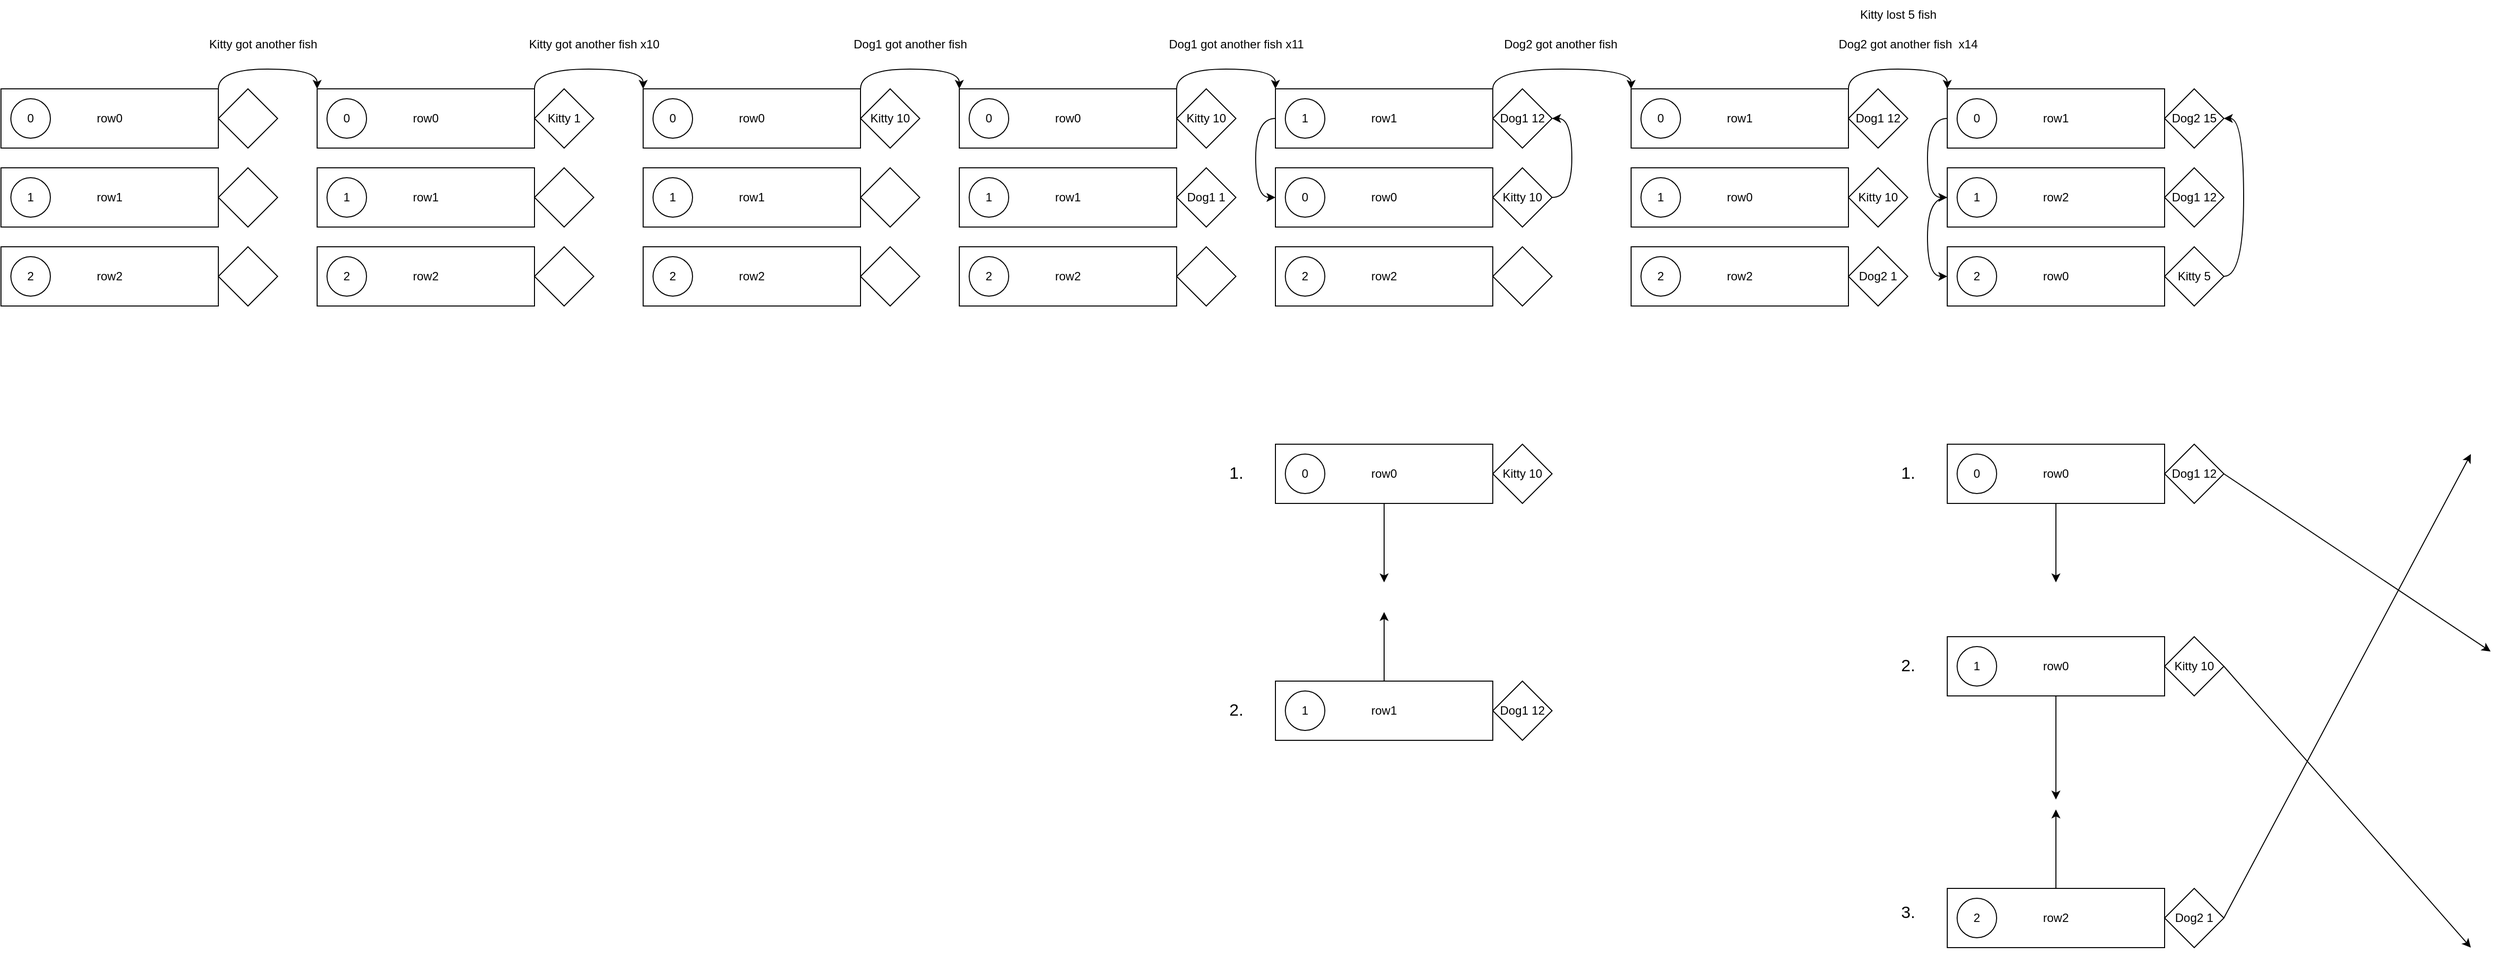 <mxfile version="21.4.0" type="device">
  <diagram name="Page-1" id="qXjHHS7PgBrAAGoSpPlp">
    <mxGraphModel dx="3515" dy="2108" grid="0" gridSize="10" guides="1" tooltips="1" connect="1" arrows="1" fold="1" page="0" pageScale="1" pageWidth="827" pageHeight="1169" math="0" shadow="0">
      <root>
        <mxCell id="0" />
        <mxCell id="1" parent="0" />
        <mxCell id="LghL1uSSu05X4-vozEFq-20" style="edgeStyle=orthogonalEdgeStyle;orthogonalLoop=1;jettySize=auto;html=1;exitX=1;exitY=0;exitDx=0;exitDy=0;entryX=0;entryY=0;entryDx=0;entryDy=0;curved=1;" parent="1" source="LghL1uSSu05X4-vozEFq-1" target="LghL1uSSu05X4-vozEFq-10" edge="1">
          <mxGeometry relative="1" as="geometry" />
        </mxCell>
        <mxCell id="LghL1uSSu05X4-vozEFq-1" value="row0" style="rounded=0;whiteSpace=wrap;html=1;" parent="1" vertex="1">
          <mxGeometry x="110" y="40" width="220" height="60" as="geometry" />
        </mxCell>
        <mxCell id="LghL1uSSu05X4-vozEFq-2" value="row1" style="rounded=0;whiteSpace=wrap;html=1;" parent="1" vertex="1">
          <mxGeometry x="110" y="120" width="220" height="60" as="geometry" />
        </mxCell>
        <mxCell id="LghL1uSSu05X4-vozEFq-3" value="row2" style="rounded=0;whiteSpace=wrap;html=1;" parent="1" vertex="1">
          <mxGeometry x="110" y="200" width="220" height="60" as="geometry" />
        </mxCell>
        <mxCell id="LghL1uSSu05X4-vozEFq-4" value="0" style="ellipse;whiteSpace=wrap;html=1;aspect=fixed;" parent="1" vertex="1">
          <mxGeometry x="120" y="50" width="40" height="40" as="geometry" />
        </mxCell>
        <mxCell id="LghL1uSSu05X4-vozEFq-5" value="1" style="ellipse;whiteSpace=wrap;html=1;aspect=fixed;" parent="1" vertex="1">
          <mxGeometry x="120" y="130" width="40" height="40" as="geometry" />
        </mxCell>
        <mxCell id="LghL1uSSu05X4-vozEFq-6" value="2" style="ellipse;whiteSpace=wrap;html=1;aspect=fixed;" parent="1" vertex="1">
          <mxGeometry x="120" y="210" width="40" height="40" as="geometry" />
        </mxCell>
        <mxCell id="LghL1uSSu05X4-vozEFq-7" value="" style="rhombus;whiteSpace=wrap;html=1;" parent="1" vertex="1">
          <mxGeometry x="330" y="40" width="60" height="60" as="geometry" />
        </mxCell>
        <mxCell id="LghL1uSSu05X4-vozEFq-8" value="" style="rhombus;whiteSpace=wrap;html=1;" parent="1" vertex="1">
          <mxGeometry x="330" y="120" width="60" height="60" as="geometry" />
        </mxCell>
        <mxCell id="LghL1uSSu05X4-vozEFq-9" value="" style="rhombus;whiteSpace=wrap;html=1;" parent="1" vertex="1">
          <mxGeometry x="330" y="200" width="60" height="60" as="geometry" />
        </mxCell>
        <mxCell id="LghL1uSSu05X4-vozEFq-32" style="edgeStyle=orthogonalEdgeStyle;orthogonalLoop=1;jettySize=auto;html=1;exitX=1;exitY=0;exitDx=0;exitDy=0;entryX=0;entryY=0;entryDx=0;entryDy=0;curved=1;" parent="1" source="LghL1uSSu05X4-vozEFq-10" target="LghL1uSSu05X4-vozEFq-21" edge="1">
          <mxGeometry relative="1" as="geometry" />
        </mxCell>
        <mxCell id="LghL1uSSu05X4-vozEFq-10" value="row0" style="rounded=0;whiteSpace=wrap;html=1;" parent="1" vertex="1">
          <mxGeometry x="430" y="40" width="220" height="60" as="geometry" />
        </mxCell>
        <mxCell id="LghL1uSSu05X4-vozEFq-11" value="row1" style="rounded=0;whiteSpace=wrap;html=1;" parent="1" vertex="1">
          <mxGeometry x="430" y="120" width="220" height="60" as="geometry" />
        </mxCell>
        <mxCell id="LghL1uSSu05X4-vozEFq-12" value="row2" style="rounded=0;whiteSpace=wrap;html=1;" parent="1" vertex="1">
          <mxGeometry x="430" y="200" width="220" height="60" as="geometry" />
        </mxCell>
        <mxCell id="LghL1uSSu05X4-vozEFq-13" value="0" style="ellipse;whiteSpace=wrap;html=1;aspect=fixed;" parent="1" vertex="1">
          <mxGeometry x="440" y="50" width="40" height="40" as="geometry" />
        </mxCell>
        <mxCell id="LghL1uSSu05X4-vozEFq-14" value="1" style="ellipse;whiteSpace=wrap;html=1;aspect=fixed;" parent="1" vertex="1">
          <mxGeometry x="440" y="130" width="40" height="40" as="geometry" />
        </mxCell>
        <mxCell id="LghL1uSSu05X4-vozEFq-15" value="2" style="ellipse;whiteSpace=wrap;html=1;aspect=fixed;" parent="1" vertex="1">
          <mxGeometry x="440" y="210" width="40" height="40" as="geometry" />
        </mxCell>
        <mxCell id="LghL1uSSu05X4-vozEFq-16" value="Kitty 1" style="rhombus;whiteSpace=wrap;html=1;" parent="1" vertex="1">
          <mxGeometry x="650" y="40" width="60" height="60" as="geometry" />
        </mxCell>
        <mxCell id="LghL1uSSu05X4-vozEFq-17" value="" style="rhombus;whiteSpace=wrap;html=1;" parent="1" vertex="1">
          <mxGeometry x="650" y="120" width="60" height="60" as="geometry" />
        </mxCell>
        <mxCell id="LghL1uSSu05X4-vozEFq-18" value="" style="rhombus;whiteSpace=wrap;html=1;" parent="1" vertex="1">
          <mxGeometry x="650" y="200" width="60" height="60" as="geometry" />
        </mxCell>
        <mxCell id="LghL1uSSu05X4-vozEFq-19" value="Kitty got another fish" style="text;html=1;align=center;verticalAlign=middle;resizable=0;points=[];autosize=1;strokeColor=none;fillColor=none;" parent="1" vertex="1">
          <mxGeometry x="310" y="-20" width="130" height="30" as="geometry" />
        </mxCell>
        <mxCell id="LghL1uSSu05X4-vozEFq-43" style="edgeStyle=orthogonalEdgeStyle;orthogonalLoop=1;jettySize=auto;html=1;exitX=1;exitY=0;exitDx=0;exitDy=0;entryX=0;entryY=0;entryDx=0;entryDy=0;curved=1;" parent="1" source="LghL1uSSu05X4-vozEFq-21" target="LghL1uSSu05X4-vozEFq-34" edge="1">
          <mxGeometry relative="1" as="geometry" />
        </mxCell>
        <mxCell id="LghL1uSSu05X4-vozEFq-21" value="row0" style="rounded=0;whiteSpace=wrap;html=1;" parent="1" vertex="1">
          <mxGeometry x="760" y="40" width="220" height="60" as="geometry" />
        </mxCell>
        <mxCell id="LghL1uSSu05X4-vozEFq-22" value="row1" style="rounded=0;whiteSpace=wrap;html=1;" parent="1" vertex="1">
          <mxGeometry x="760" y="120" width="220" height="60" as="geometry" />
        </mxCell>
        <mxCell id="LghL1uSSu05X4-vozEFq-23" value="row2" style="rounded=0;whiteSpace=wrap;html=1;" parent="1" vertex="1">
          <mxGeometry x="760" y="200" width="220" height="60" as="geometry" />
        </mxCell>
        <mxCell id="LghL1uSSu05X4-vozEFq-24" value="0" style="ellipse;whiteSpace=wrap;html=1;aspect=fixed;" parent="1" vertex="1">
          <mxGeometry x="770" y="50" width="40" height="40" as="geometry" />
        </mxCell>
        <mxCell id="LghL1uSSu05X4-vozEFq-25" value="1" style="ellipse;whiteSpace=wrap;html=1;aspect=fixed;" parent="1" vertex="1">
          <mxGeometry x="770" y="130" width="40" height="40" as="geometry" />
        </mxCell>
        <mxCell id="LghL1uSSu05X4-vozEFq-26" value="2" style="ellipse;whiteSpace=wrap;html=1;aspect=fixed;" parent="1" vertex="1">
          <mxGeometry x="770" y="210" width="40" height="40" as="geometry" />
        </mxCell>
        <mxCell id="LghL1uSSu05X4-vozEFq-27" value="Kitty 10" style="rhombus;whiteSpace=wrap;html=1;" parent="1" vertex="1">
          <mxGeometry x="980" y="40" width="60" height="60" as="geometry" />
        </mxCell>
        <mxCell id="LghL1uSSu05X4-vozEFq-28" value="" style="rhombus;whiteSpace=wrap;html=1;" parent="1" vertex="1">
          <mxGeometry x="980" y="120" width="60" height="60" as="geometry" />
        </mxCell>
        <mxCell id="LghL1uSSu05X4-vozEFq-29" value="" style="rhombus;whiteSpace=wrap;html=1;" parent="1" vertex="1">
          <mxGeometry x="980" y="200" width="60" height="60" as="geometry" />
        </mxCell>
        <mxCell id="LghL1uSSu05X4-vozEFq-33" value="Kitty got another fish x10" style="text;html=1;align=center;verticalAlign=middle;resizable=0;points=[];autosize=1;strokeColor=none;fillColor=none;" parent="1" vertex="1">
          <mxGeometry x="630" y="-20" width="160" height="30" as="geometry" />
        </mxCell>
        <mxCell id="LghL1uSSu05X4-vozEFq-54" style="edgeStyle=orthogonalEdgeStyle;orthogonalLoop=1;jettySize=auto;html=1;exitX=1;exitY=0;exitDx=0;exitDy=0;entryX=0;entryY=0;entryDx=0;entryDy=0;curved=1;" parent="1" source="LghL1uSSu05X4-vozEFq-34" target="LghL1uSSu05X4-vozEFq-46" edge="1">
          <mxGeometry relative="1" as="geometry" />
        </mxCell>
        <mxCell id="LghL1uSSu05X4-vozEFq-34" value="row0" style="rounded=0;whiteSpace=wrap;html=1;" parent="1" vertex="1">
          <mxGeometry x="1080" y="40" width="220" height="60" as="geometry" />
        </mxCell>
        <mxCell id="LghL1uSSu05X4-vozEFq-35" value="row1" style="rounded=0;whiteSpace=wrap;html=1;" parent="1" vertex="1">
          <mxGeometry x="1080" y="120" width="220" height="60" as="geometry" />
        </mxCell>
        <mxCell id="LghL1uSSu05X4-vozEFq-36" value="row2" style="rounded=0;whiteSpace=wrap;html=1;" parent="1" vertex="1">
          <mxGeometry x="1080" y="200" width="220" height="60" as="geometry" />
        </mxCell>
        <mxCell id="LghL1uSSu05X4-vozEFq-37" value="0" style="ellipse;whiteSpace=wrap;html=1;aspect=fixed;" parent="1" vertex="1">
          <mxGeometry x="1090" y="50" width="40" height="40" as="geometry" />
        </mxCell>
        <mxCell id="LghL1uSSu05X4-vozEFq-38" value="1" style="ellipse;whiteSpace=wrap;html=1;aspect=fixed;" parent="1" vertex="1">
          <mxGeometry x="1090" y="130" width="40" height="40" as="geometry" />
        </mxCell>
        <mxCell id="LghL1uSSu05X4-vozEFq-39" value="2" style="ellipse;whiteSpace=wrap;html=1;aspect=fixed;" parent="1" vertex="1">
          <mxGeometry x="1090" y="210" width="40" height="40" as="geometry" />
        </mxCell>
        <mxCell id="LghL1uSSu05X4-vozEFq-40" value="Kitty 10" style="rhombus;whiteSpace=wrap;html=1;" parent="1" vertex="1">
          <mxGeometry x="1300" y="40" width="60" height="60" as="geometry" />
        </mxCell>
        <mxCell id="LghL1uSSu05X4-vozEFq-41" value="Dog1 1" style="rhombus;whiteSpace=wrap;html=1;" parent="1" vertex="1">
          <mxGeometry x="1300" y="120" width="60" height="60" as="geometry" />
        </mxCell>
        <mxCell id="LghL1uSSu05X4-vozEFq-42" value="" style="rhombus;whiteSpace=wrap;html=1;" parent="1" vertex="1">
          <mxGeometry x="1300" y="200" width="60" height="60" as="geometry" />
        </mxCell>
        <mxCell id="LghL1uSSu05X4-vozEFq-44" value="Dog1 got another fish" style="text;html=1;align=center;verticalAlign=middle;resizable=0;points=[];autosize=1;strokeColor=none;fillColor=none;" parent="1" vertex="1">
          <mxGeometry x="960" y="-20" width="140" height="30" as="geometry" />
        </mxCell>
        <mxCell id="LghL1uSSu05X4-vozEFq-45" value="row0" style="rounded=0;whiteSpace=wrap;html=1;" parent="1" vertex="1">
          <mxGeometry x="1400" y="120" width="220" height="60" as="geometry" />
        </mxCell>
        <mxCell id="LghL1uSSu05X4-vozEFq-58" style="edgeStyle=orthogonalEdgeStyle;orthogonalLoop=1;jettySize=auto;html=1;exitX=0;exitY=0.5;exitDx=0;exitDy=0;entryX=0;entryY=0.5;entryDx=0;entryDy=0;curved=1;" parent="1" source="LghL1uSSu05X4-vozEFq-46" target="LghL1uSSu05X4-vozEFq-45" edge="1">
          <mxGeometry relative="1" as="geometry" />
        </mxCell>
        <mxCell id="5e0MH2oscKsvfs1kzuwi-25" style="edgeStyle=orthogonalEdgeStyle;orthogonalLoop=1;jettySize=auto;html=1;exitX=1;exitY=0;exitDx=0;exitDy=0;entryX=0;entryY=0;entryDx=0;entryDy=0;curved=1;" edge="1" parent="1" source="LghL1uSSu05X4-vozEFq-46" target="5e0MH2oscKsvfs1kzuwi-15">
          <mxGeometry relative="1" as="geometry" />
        </mxCell>
        <mxCell id="LghL1uSSu05X4-vozEFq-46" value="row1" style="rounded=0;whiteSpace=wrap;html=1;" parent="1" vertex="1">
          <mxGeometry x="1400" y="40" width="220" height="60" as="geometry" />
        </mxCell>
        <mxCell id="LghL1uSSu05X4-vozEFq-47" value="row2" style="rounded=0;whiteSpace=wrap;html=1;" parent="1" vertex="1">
          <mxGeometry x="1400" y="200" width="220" height="60" as="geometry" />
        </mxCell>
        <mxCell id="LghL1uSSu05X4-vozEFq-48" value="0" style="ellipse;whiteSpace=wrap;html=1;aspect=fixed;" parent="1" vertex="1">
          <mxGeometry x="1410" y="130" width="40" height="40" as="geometry" />
        </mxCell>
        <mxCell id="LghL1uSSu05X4-vozEFq-49" value="1" style="ellipse;whiteSpace=wrap;html=1;aspect=fixed;" parent="1" vertex="1">
          <mxGeometry x="1410" y="50" width="40" height="40" as="geometry" />
        </mxCell>
        <mxCell id="LghL1uSSu05X4-vozEFq-50" value="2" style="ellipse;whiteSpace=wrap;html=1;aspect=fixed;" parent="1" vertex="1">
          <mxGeometry x="1410" y="210" width="40" height="40" as="geometry" />
        </mxCell>
        <mxCell id="LghL1uSSu05X4-vozEFq-57" style="edgeStyle=orthogonalEdgeStyle;orthogonalLoop=1;jettySize=auto;html=1;exitX=1;exitY=0.5;exitDx=0;exitDy=0;entryX=1;entryY=0.5;entryDx=0;entryDy=0;curved=1;" parent="1" source="LghL1uSSu05X4-vozEFq-51" target="LghL1uSSu05X4-vozEFq-52" edge="1">
          <mxGeometry relative="1" as="geometry" />
        </mxCell>
        <mxCell id="LghL1uSSu05X4-vozEFq-51" value="Kitty 10" style="rhombus;whiteSpace=wrap;html=1;" parent="1" vertex="1">
          <mxGeometry x="1620" y="120" width="60" height="60" as="geometry" />
        </mxCell>
        <mxCell id="LghL1uSSu05X4-vozEFq-52" value="Dog1 12" style="rhombus;whiteSpace=wrap;html=1;" parent="1" vertex="1">
          <mxGeometry x="1620" y="40" width="60" height="60" as="geometry" />
        </mxCell>
        <mxCell id="LghL1uSSu05X4-vozEFq-53" value="" style="rhombus;whiteSpace=wrap;html=1;" parent="1" vertex="1">
          <mxGeometry x="1620" y="200" width="60" height="60" as="geometry" />
        </mxCell>
        <mxCell id="LghL1uSSu05X4-vozEFq-55" value="Dog1 got another fish x11" style="text;html=1;align=center;verticalAlign=middle;resizable=0;points=[];autosize=1;strokeColor=none;fillColor=none;" parent="1" vertex="1">
          <mxGeometry x="1280" y="-20" width="160" height="30" as="geometry" />
        </mxCell>
        <mxCell id="5e0MH2oscKsvfs1kzuwi-4" style="edgeStyle=orthogonalEdgeStyle;rounded=0;orthogonalLoop=1;jettySize=auto;html=1;exitX=0.5;exitY=1;exitDx=0;exitDy=0;" edge="1" parent="1" source="5e0MH2oscKsvfs1kzuwi-1">
          <mxGeometry relative="1" as="geometry">
            <mxPoint x="1510" y="540" as="targetPoint" />
          </mxGeometry>
        </mxCell>
        <mxCell id="5e0MH2oscKsvfs1kzuwi-1" value="row0" style="rounded=0;whiteSpace=wrap;html=1;" vertex="1" parent="1">
          <mxGeometry x="1400" y="400" width="220" height="60" as="geometry" />
        </mxCell>
        <mxCell id="5e0MH2oscKsvfs1kzuwi-2" value="0" style="ellipse;whiteSpace=wrap;html=1;aspect=fixed;" vertex="1" parent="1">
          <mxGeometry x="1410" y="410" width="40" height="40" as="geometry" />
        </mxCell>
        <mxCell id="5e0MH2oscKsvfs1kzuwi-3" value="Kitty 10" style="rhombus;whiteSpace=wrap;html=1;" vertex="1" parent="1">
          <mxGeometry x="1620" y="400" width="60" height="60" as="geometry" />
        </mxCell>
        <mxCell id="5e0MH2oscKsvfs1kzuwi-9" style="edgeStyle=orthogonalEdgeStyle;rounded=0;orthogonalLoop=1;jettySize=auto;html=1;exitX=0.5;exitY=0;exitDx=0;exitDy=0;" edge="1" parent="1" source="5e0MH2oscKsvfs1kzuwi-5">
          <mxGeometry relative="1" as="geometry">
            <mxPoint x="1510" y="570" as="targetPoint" />
          </mxGeometry>
        </mxCell>
        <mxCell id="5e0MH2oscKsvfs1kzuwi-5" value="row1" style="rounded=0;whiteSpace=wrap;html=1;" vertex="1" parent="1">
          <mxGeometry x="1400" y="640" width="220" height="60" as="geometry" />
        </mxCell>
        <mxCell id="5e0MH2oscKsvfs1kzuwi-6" value="1" style="ellipse;whiteSpace=wrap;html=1;aspect=fixed;" vertex="1" parent="1">
          <mxGeometry x="1410" y="650" width="40" height="40" as="geometry" />
        </mxCell>
        <mxCell id="5e0MH2oscKsvfs1kzuwi-7" value="Dog1 12" style="rhombus;whiteSpace=wrap;html=1;" vertex="1" parent="1">
          <mxGeometry x="1620" y="640" width="60" height="60" as="geometry" />
        </mxCell>
        <mxCell id="5e0MH2oscKsvfs1kzuwi-10" value="&lt;font style=&quot;font-size: 17px;&quot;&gt;1.&lt;/font&gt;" style="text;html=1;align=center;verticalAlign=middle;resizable=0;points=[];autosize=1;strokeColor=none;fillColor=none;" vertex="1" parent="1">
          <mxGeometry x="1340" y="415" width="40" height="30" as="geometry" />
        </mxCell>
        <mxCell id="5e0MH2oscKsvfs1kzuwi-12" value="&lt;font style=&quot;font-size: 17px;&quot;&gt;2.&lt;/font&gt;" style="text;html=1;align=center;verticalAlign=middle;resizable=0;points=[];autosize=1;strokeColor=none;fillColor=none;" vertex="1" parent="1">
          <mxGeometry x="1340" y="655" width="40" height="30" as="geometry" />
        </mxCell>
        <mxCell id="5e0MH2oscKsvfs1kzuwi-13" value="row0" style="rounded=0;whiteSpace=wrap;html=1;" vertex="1" parent="1">
          <mxGeometry x="1760" y="120" width="220" height="60" as="geometry" />
        </mxCell>
        <mxCell id="5e0MH2oscKsvfs1kzuwi-35" style="edgeStyle=orthogonalEdgeStyle;orthogonalLoop=1;jettySize=auto;html=1;exitX=1;exitY=0;exitDx=0;exitDy=0;entryX=0;entryY=0;entryDx=0;entryDy=0;curved=1;" edge="1" parent="1" source="5e0MH2oscKsvfs1kzuwi-15" target="5e0MH2oscKsvfs1kzuwi-27">
          <mxGeometry relative="1" as="geometry" />
        </mxCell>
        <mxCell id="5e0MH2oscKsvfs1kzuwi-15" value="row1" style="rounded=0;whiteSpace=wrap;html=1;" vertex="1" parent="1">
          <mxGeometry x="1760" y="40" width="220" height="60" as="geometry" />
        </mxCell>
        <mxCell id="5e0MH2oscKsvfs1kzuwi-16" value="row2" style="rounded=0;whiteSpace=wrap;html=1;" vertex="1" parent="1">
          <mxGeometry x="1760" y="200" width="220" height="60" as="geometry" />
        </mxCell>
        <mxCell id="5e0MH2oscKsvfs1kzuwi-17" value="1" style="ellipse;whiteSpace=wrap;html=1;aspect=fixed;" vertex="1" parent="1">
          <mxGeometry x="1770" y="130" width="40" height="40" as="geometry" />
        </mxCell>
        <mxCell id="5e0MH2oscKsvfs1kzuwi-18" value="0" style="ellipse;whiteSpace=wrap;html=1;aspect=fixed;" vertex="1" parent="1">
          <mxGeometry x="1770" y="50" width="40" height="40" as="geometry" />
        </mxCell>
        <mxCell id="5e0MH2oscKsvfs1kzuwi-19" value="2" style="ellipse;whiteSpace=wrap;html=1;aspect=fixed;" vertex="1" parent="1">
          <mxGeometry x="1770" y="210" width="40" height="40" as="geometry" />
        </mxCell>
        <mxCell id="5e0MH2oscKsvfs1kzuwi-21" value="Kitty 10" style="rhombus;whiteSpace=wrap;html=1;" vertex="1" parent="1">
          <mxGeometry x="1980" y="120" width="60" height="60" as="geometry" />
        </mxCell>
        <mxCell id="5e0MH2oscKsvfs1kzuwi-22" value="Dog1 12" style="rhombus;whiteSpace=wrap;html=1;" vertex="1" parent="1">
          <mxGeometry x="1980" y="40" width="60" height="60" as="geometry" />
        </mxCell>
        <mxCell id="5e0MH2oscKsvfs1kzuwi-23" value="Dog2 1" style="rhombus;whiteSpace=wrap;html=1;" vertex="1" parent="1">
          <mxGeometry x="1980" y="200" width="60" height="60" as="geometry" />
        </mxCell>
        <mxCell id="5e0MH2oscKsvfs1kzuwi-24" value="Dog2 got another fish&amp;nbsp;" style="text;html=1;align=center;verticalAlign=middle;resizable=0;points=[];autosize=1;strokeColor=none;fillColor=none;" vertex="1" parent="1">
          <mxGeometry x="1620" y="-20" width="140" height="30" as="geometry" />
        </mxCell>
        <mxCell id="5e0MH2oscKsvfs1kzuwi-26" value="row0" style="rounded=0;whiteSpace=wrap;html=1;" vertex="1" parent="1">
          <mxGeometry x="2080" y="200" width="220" height="60" as="geometry" />
        </mxCell>
        <mxCell id="5e0MH2oscKsvfs1kzuwi-40" style="edgeStyle=orthogonalEdgeStyle;orthogonalLoop=1;jettySize=auto;html=1;exitX=0;exitY=0.5;exitDx=0;exitDy=0;entryX=0;entryY=0.5;entryDx=0;entryDy=0;curved=1;" edge="1" parent="1" source="5e0MH2oscKsvfs1kzuwi-27" target="5e0MH2oscKsvfs1kzuwi-28">
          <mxGeometry relative="1" as="geometry" />
        </mxCell>
        <mxCell id="5e0MH2oscKsvfs1kzuwi-27" value="row1" style="rounded=0;whiteSpace=wrap;html=1;" vertex="1" parent="1">
          <mxGeometry x="2080" y="40" width="220" height="60" as="geometry" />
        </mxCell>
        <mxCell id="5e0MH2oscKsvfs1kzuwi-38" style="edgeStyle=orthogonalEdgeStyle;orthogonalLoop=1;jettySize=auto;html=1;exitX=0;exitY=0.5;exitDx=0;exitDy=0;entryX=0;entryY=0.5;entryDx=0;entryDy=0;curved=1;" edge="1" parent="1" source="5e0MH2oscKsvfs1kzuwi-28" target="5e0MH2oscKsvfs1kzuwi-26">
          <mxGeometry relative="1" as="geometry" />
        </mxCell>
        <mxCell id="5e0MH2oscKsvfs1kzuwi-28" value="row2" style="rounded=0;whiteSpace=wrap;html=1;" vertex="1" parent="1">
          <mxGeometry x="2080" y="120" width="220" height="60" as="geometry" />
        </mxCell>
        <mxCell id="5e0MH2oscKsvfs1kzuwi-29" value="2" style="ellipse;whiteSpace=wrap;html=1;aspect=fixed;" vertex="1" parent="1">
          <mxGeometry x="2090" y="210" width="40" height="40" as="geometry" />
        </mxCell>
        <mxCell id="5e0MH2oscKsvfs1kzuwi-30" value="0" style="ellipse;whiteSpace=wrap;html=1;aspect=fixed;" vertex="1" parent="1">
          <mxGeometry x="2090" y="50" width="40" height="40" as="geometry" />
        </mxCell>
        <mxCell id="5e0MH2oscKsvfs1kzuwi-31" value="1" style="ellipse;whiteSpace=wrap;html=1;aspect=fixed;" vertex="1" parent="1">
          <mxGeometry x="2090" y="130" width="40" height="40" as="geometry" />
        </mxCell>
        <mxCell id="5e0MH2oscKsvfs1kzuwi-62" style="edgeStyle=orthogonalEdgeStyle;orthogonalLoop=1;jettySize=auto;html=1;exitX=1;exitY=0.5;exitDx=0;exitDy=0;entryX=1;entryY=0.5;entryDx=0;entryDy=0;curved=1;" edge="1" parent="1" source="5e0MH2oscKsvfs1kzuwi-32" target="5e0MH2oscKsvfs1kzuwi-33">
          <mxGeometry relative="1" as="geometry" />
        </mxCell>
        <mxCell id="5e0MH2oscKsvfs1kzuwi-32" value="Kitty 5" style="rhombus;whiteSpace=wrap;html=1;" vertex="1" parent="1">
          <mxGeometry x="2300" y="200" width="60" height="60" as="geometry" />
        </mxCell>
        <mxCell id="5e0MH2oscKsvfs1kzuwi-33" value="Dog2 15" style="rhombus;whiteSpace=wrap;html=1;" vertex="1" parent="1">
          <mxGeometry x="2300" y="40" width="60" height="60" as="geometry" />
        </mxCell>
        <mxCell id="5e0MH2oscKsvfs1kzuwi-34" value="Dog1 12" style="rhombus;whiteSpace=wrap;html=1;" vertex="1" parent="1">
          <mxGeometry x="2300" y="120" width="60" height="60" as="geometry" />
        </mxCell>
        <mxCell id="5e0MH2oscKsvfs1kzuwi-36" value="Dog2 got another fish&amp;nbsp; x14" style="text;html=1;align=center;verticalAlign=middle;resizable=0;points=[];autosize=1;strokeColor=none;fillColor=none;" vertex="1" parent="1">
          <mxGeometry x="1960" y="-20" width="160" height="30" as="geometry" />
        </mxCell>
        <mxCell id="5e0MH2oscKsvfs1kzuwi-37" value="Kitty lost 5 fish" style="text;html=1;align=center;verticalAlign=middle;resizable=0;points=[];autosize=1;strokeColor=none;fillColor=none;" vertex="1" parent="1">
          <mxGeometry x="1980" y="-50" width="100" height="30" as="geometry" />
        </mxCell>
        <mxCell id="5e0MH2oscKsvfs1kzuwi-46" style="edgeStyle=orthogonalEdgeStyle;rounded=0;orthogonalLoop=1;jettySize=auto;html=1;exitX=0.5;exitY=1;exitDx=0;exitDy=0;" edge="1" parent="1" source="5e0MH2oscKsvfs1kzuwi-47">
          <mxGeometry relative="1" as="geometry">
            <mxPoint x="2190" y="540" as="targetPoint" />
          </mxGeometry>
        </mxCell>
        <mxCell id="5e0MH2oscKsvfs1kzuwi-47" value="row0" style="rounded=0;whiteSpace=wrap;html=1;" vertex="1" parent="1">
          <mxGeometry x="2080" y="400" width="220" height="60" as="geometry" />
        </mxCell>
        <mxCell id="5e0MH2oscKsvfs1kzuwi-48" value="0" style="ellipse;whiteSpace=wrap;html=1;aspect=fixed;" vertex="1" parent="1">
          <mxGeometry x="2090" y="410" width="40" height="40" as="geometry" />
        </mxCell>
        <mxCell id="5e0MH2oscKsvfs1kzuwi-67" style="rounded=0;orthogonalLoop=1;jettySize=auto;html=1;exitX=1;exitY=0.5;exitDx=0;exitDy=0;strokeColor=default;" edge="1" parent="1" source="5e0MH2oscKsvfs1kzuwi-49">
          <mxGeometry relative="1" as="geometry">
            <mxPoint x="2630.0" y="610" as="targetPoint" />
          </mxGeometry>
        </mxCell>
        <mxCell id="5e0MH2oscKsvfs1kzuwi-49" value="Dog1 12" style="rhombus;whiteSpace=wrap;html=1;" vertex="1" parent="1">
          <mxGeometry x="2300" y="400" width="60" height="60" as="geometry" />
        </mxCell>
        <mxCell id="5e0MH2oscKsvfs1kzuwi-50" value="&lt;font style=&quot;font-size: 17px;&quot;&gt;1.&lt;/font&gt;" style="text;html=1;align=center;verticalAlign=middle;resizable=0;points=[];autosize=1;strokeColor=none;fillColor=none;" vertex="1" parent="1">
          <mxGeometry x="2020" y="415" width="40" height="30" as="geometry" />
        </mxCell>
        <mxCell id="5e0MH2oscKsvfs1kzuwi-65" style="edgeStyle=orthogonalEdgeStyle;orthogonalLoop=1;jettySize=auto;html=1;exitX=0.5;exitY=1;exitDx=0;exitDy=0;curved=1;" edge="1" parent="1" source="5e0MH2oscKsvfs1kzuwi-52">
          <mxGeometry relative="1" as="geometry">
            <mxPoint x="2190" y="760" as="targetPoint" />
          </mxGeometry>
        </mxCell>
        <mxCell id="5e0MH2oscKsvfs1kzuwi-52" value="row0" style="rounded=0;whiteSpace=wrap;html=1;" vertex="1" parent="1">
          <mxGeometry x="2080" y="595" width="220" height="60" as="geometry" />
        </mxCell>
        <mxCell id="5e0MH2oscKsvfs1kzuwi-53" value="1" style="ellipse;whiteSpace=wrap;html=1;aspect=fixed;" vertex="1" parent="1">
          <mxGeometry x="2090" y="605" width="40" height="40" as="geometry" />
        </mxCell>
        <mxCell id="5e0MH2oscKsvfs1kzuwi-69" style="rounded=0;orthogonalLoop=1;jettySize=auto;html=1;exitX=1;exitY=0.5;exitDx=0;exitDy=0;" edge="1" parent="1" source="5e0MH2oscKsvfs1kzuwi-54">
          <mxGeometry relative="1" as="geometry">
            <mxPoint x="2610.0" y="910" as="targetPoint" />
          </mxGeometry>
        </mxCell>
        <mxCell id="5e0MH2oscKsvfs1kzuwi-54" value="Kitty 10" style="rhombus;whiteSpace=wrap;html=1;" vertex="1" parent="1">
          <mxGeometry x="2300" y="595" width="60" height="60" as="geometry" />
        </mxCell>
        <mxCell id="5e0MH2oscKsvfs1kzuwi-55" value="&lt;font style=&quot;font-size: 17px;&quot;&gt;2.&lt;/font&gt;" style="text;html=1;align=center;verticalAlign=middle;resizable=0;points=[];autosize=1;strokeColor=none;fillColor=none;" vertex="1" parent="1">
          <mxGeometry x="2020" y="610" width="40" height="30" as="geometry" />
        </mxCell>
        <mxCell id="5e0MH2oscKsvfs1kzuwi-59" style="edgeStyle=orthogonalEdgeStyle;rounded=0;orthogonalLoop=1;jettySize=auto;html=1;exitX=0.5;exitY=0;exitDx=0;exitDy=0;" edge="1" parent="1" source="5e0MH2oscKsvfs1kzuwi-56">
          <mxGeometry relative="1" as="geometry">
            <mxPoint x="2190" y="770" as="targetPoint" />
          </mxGeometry>
        </mxCell>
        <mxCell id="5e0MH2oscKsvfs1kzuwi-56" value="row2" style="rounded=0;whiteSpace=wrap;html=1;" vertex="1" parent="1">
          <mxGeometry x="2080" y="850" width="220" height="60" as="geometry" />
        </mxCell>
        <mxCell id="5e0MH2oscKsvfs1kzuwi-57" value="2" style="ellipse;whiteSpace=wrap;html=1;aspect=fixed;" vertex="1" parent="1">
          <mxGeometry x="2090" y="860" width="40" height="40" as="geometry" />
        </mxCell>
        <mxCell id="5e0MH2oscKsvfs1kzuwi-70" style="rounded=0;orthogonalLoop=1;jettySize=auto;html=1;exitX=1;exitY=0.5;exitDx=0;exitDy=0;" edge="1" parent="1" source="5e0MH2oscKsvfs1kzuwi-58">
          <mxGeometry relative="1" as="geometry">
            <mxPoint x="2610.0" y="410" as="targetPoint" />
          </mxGeometry>
        </mxCell>
        <mxCell id="5e0MH2oscKsvfs1kzuwi-58" value="Dog2 1" style="rhombus;whiteSpace=wrap;html=1;" vertex="1" parent="1">
          <mxGeometry x="2300" y="850" width="60" height="60" as="geometry" />
        </mxCell>
        <mxCell id="5e0MH2oscKsvfs1kzuwi-60" value="&lt;font style=&quot;font-size: 17px;&quot;&gt;3.&lt;/font&gt;" style="text;html=1;align=center;verticalAlign=middle;resizable=0;points=[];autosize=1;strokeColor=none;fillColor=none;" vertex="1" parent="1">
          <mxGeometry x="2020" y="860" width="40" height="30" as="geometry" />
        </mxCell>
      </root>
    </mxGraphModel>
  </diagram>
</mxfile>
